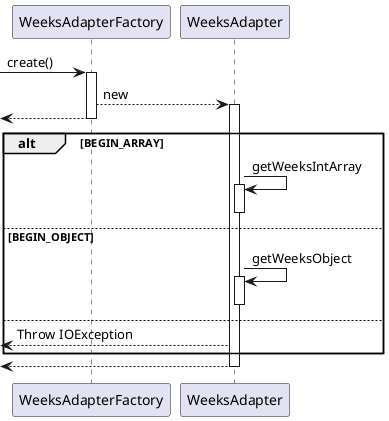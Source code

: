 @startuml

[-> WeeksAdapterFactory : create()
activate WeeksAdapterFactory

WeeksAdapterFactory --> WeeksAdapter : new
activate WeeksAdapter

<-- WeeksAdapterFactory
deactivate WeeksAdapterFactory

alt BEGIN_ARRAY
    WeeksAdapter -> WeeksAdapter : getWeeksIntArray
    activate WeeksAdapter
    deactivate WeeksAdapter
else BEGIN_OBJECT
    WeeksAdapter -> WeeksAdapter : getWeeksObject
    activate WeeksAdapter
    deactivate WeeksAdapter
else
    <-- WeeksAdapter : Throw IOException
end

<-- WeeksAdapter
deactivate WeeksAdapter

@enduml
